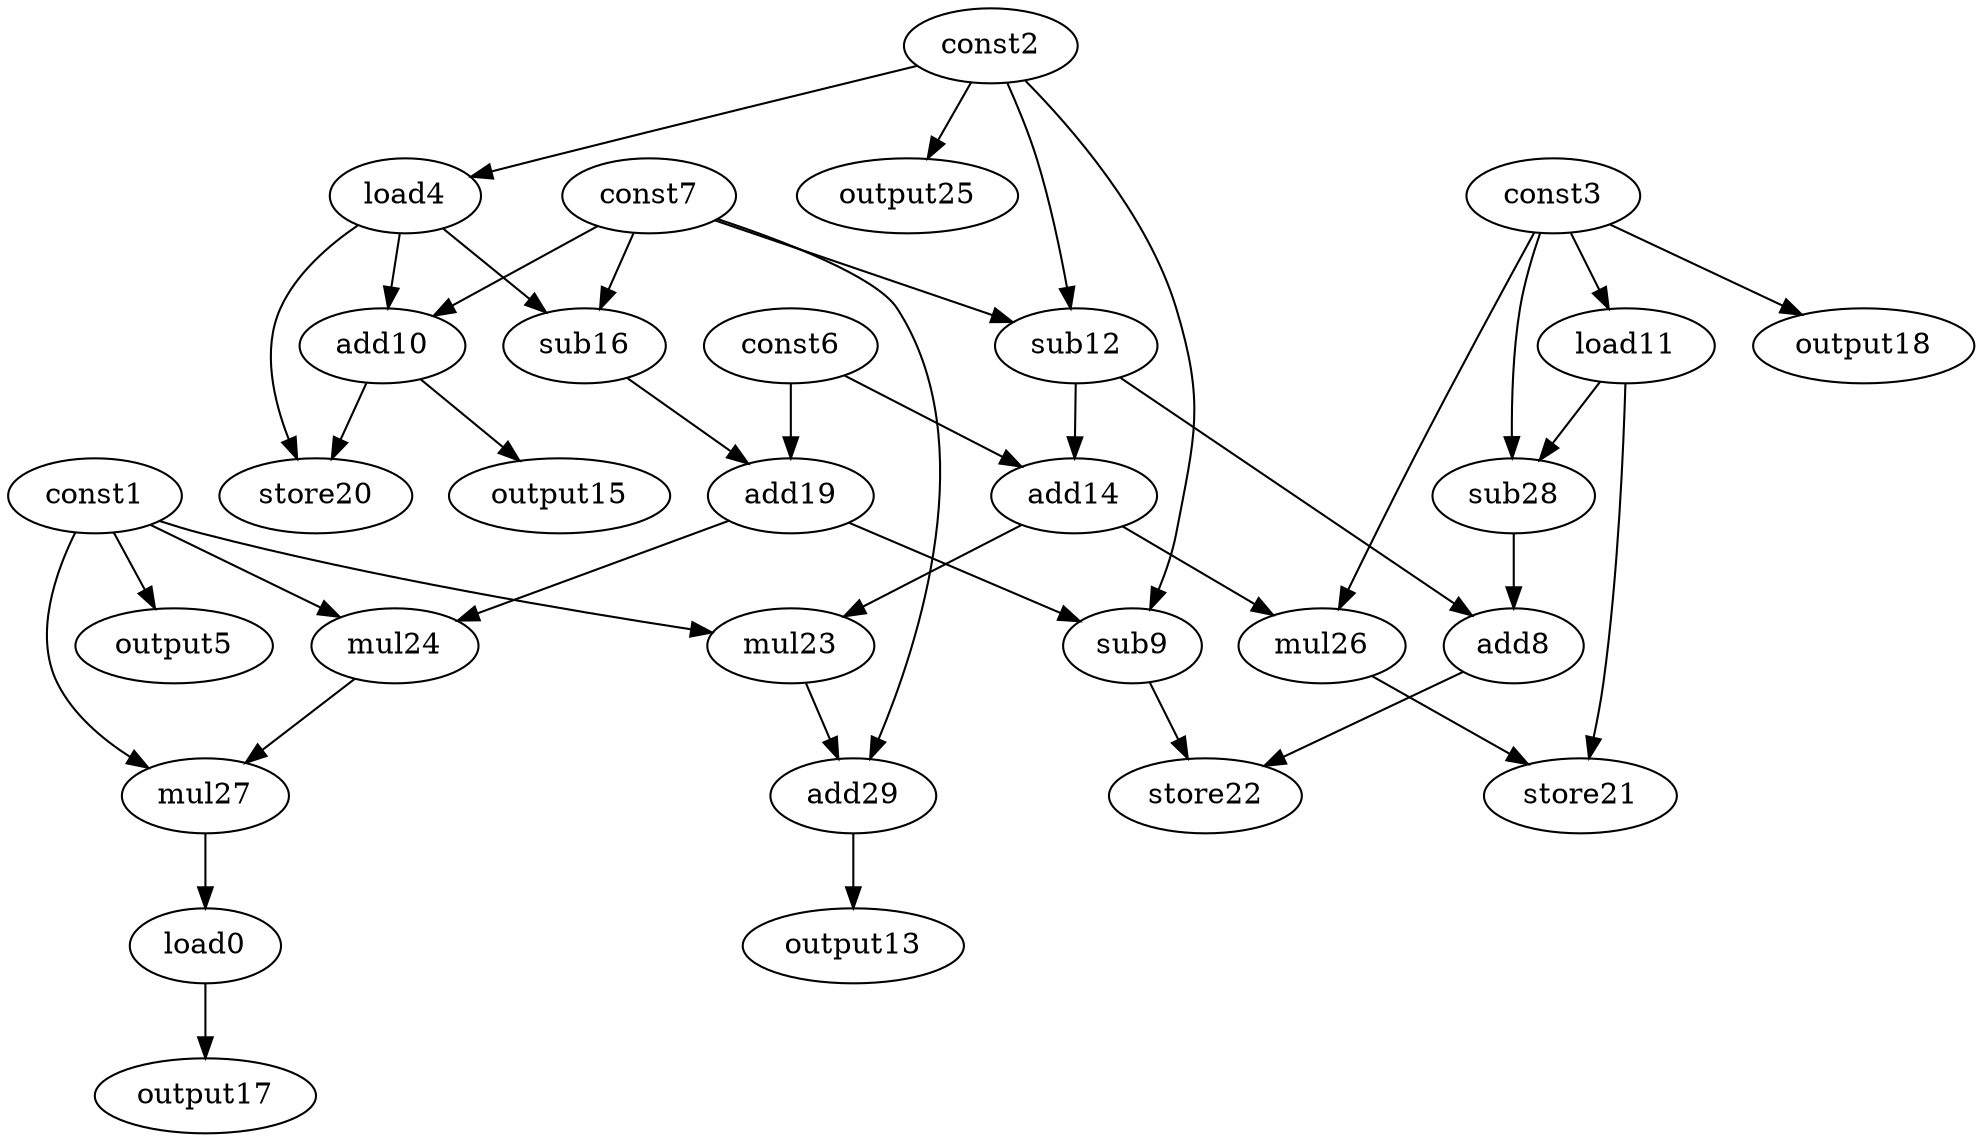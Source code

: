 digraph G { 
load0[opcode=load]; 
const1[opcode=const]; 
const2[opcode=const]; 
const3[opcode=const]; 
load4[opcode=load]; 
output5[opcode=output]; 
const6[opcode=const]; 
const7[opcode=const]; 
add8[opcode=add]; 
sub9[opcode=sub]; 
add10[opcode=add]; 
load11[opcode=load]; 
sub12[opcode=sub]; 
output13[opcode=output]; 
add14[opcode=add]; 
output15[opcode=output]; 
sub16[opcode=sub]; 
output17[opcode=output]; 
output18[opcode=output]; 
add19[opcode=add]; 
store20[opcode=store]; 
store21[opcode=store]; 
store22[opcode=store]; 
mul23[opcode=mul]; 
mul24[opcode=mul]; 
output25[opcode=output]; 
mul26[opcode=mul]; 
mul27[opcode=mul]; 
sub28[opcode=sub]; 
add29[opcode=add]; 
const2->load4[operand=0];
const1->output5[operand=0];
const3->load11[operand=0];
const2->sub12[operand=0];
const7->sub12[operand=1];
const3->output18[operand=0];
const2->output25[operand=0];
load4->add10[operand=0];
const7->add10[operand=1];
sub12->add14[operand=0];
const6->add14[operand=1];
load4->sub16[operand=0];
const7->sub16[operand=1];
const3->sub28[operand=0];
load11->sub28[operand=1];
sub28->add8[operand=0];
sub12->add8[operand=1];
add10->output15[operand=0];
sub16->add19[operand=0];
const6->add19[operand=1];
add10->store20[operand=0];
load4->store20[operand=1];
const1->mul23[operand=0];
add14->mul23[operand=1];
const3->mul26[operand=0];
add14->mul26[operand=1];
const2->sub9[operand=0];
add19->sub9[operand=1];
mul26->store21[operand=0];
load11->store21[operand=1];
const1->mul24[operand=0];
add19->mul24[operand=1];
const7->add29[operand=0];
mul23->add29[operand=1];
add29->output13[operand=0];
add8->store22[operand=0];
sub9->store22[operand=1];
mul24->mul27[operand=0];
const1->mul27[operand=1];
mul27->load0[operand=0];
load0->output17[operand=0];
}
